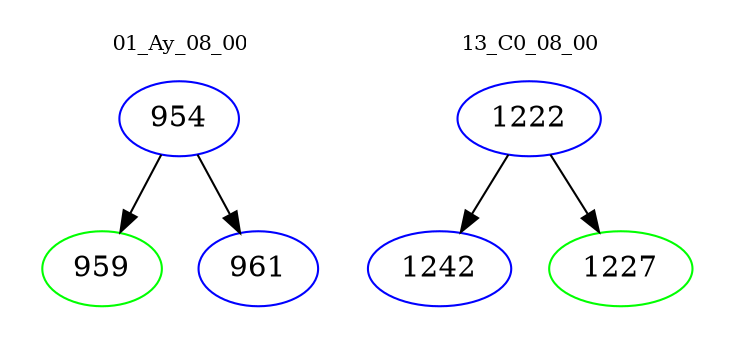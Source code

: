 digraph{
subgraph cluster_0 {
color = white
label = "01_Ay_08_00";
fontsize=10;
T0_954 [label="954", color="blue"]
T0_954 -> T0_959 [color="black"]
T0_959 [label="959", color="green"]
T0_954 -> T0_961 [color="black"]
T0_961 [label="961", color="blue"]
}
subgraph cluster_1 {
color = white
label = "13_C0_08_00";
fontsize=10;
T1_1222 [label="1222", color="blue"]
T1_1222 -> T1_1242 [color="black"]
T1_1242 [label="1242", color="blue"]
T1_1222 -> T1_1227 [color="black"]
T1_1227 [label="1227", color="green"]
}
}

